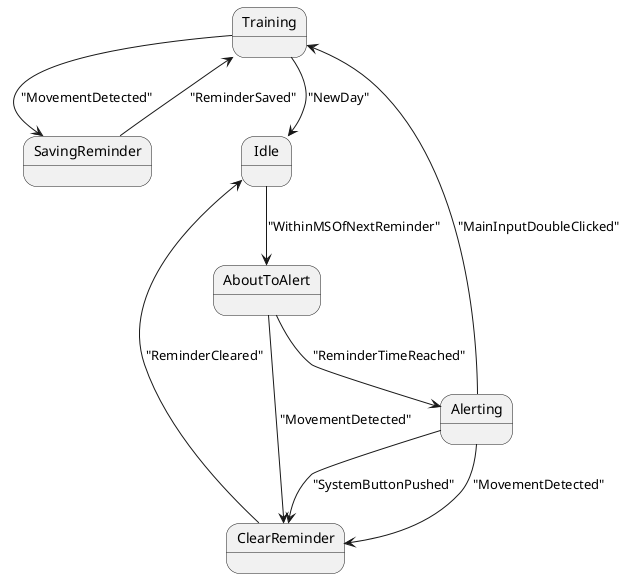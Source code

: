 @startuml
                    
state Training
state SavingReminder
state Idle
state AboutToAlert
state Alerting
state ClearReminder

Training --> SavingReminder : "MovementDetected"
    
Training --> Idle : "NewDay"
    
SavingReminder --> Training : "ReminderSaved"
    
Idle --> AboutToAlert : "WithinMSOfNextReminder"
    
AboutToAlert --> Alerting : "ReminderTimeReached"
    
AboutToAlert --> ClearReminder : "MovementDetected"
    
Alerting --> Training : "MainInputDoubleClicked"
    
Alerting --> ClearReminder : "SystemButtonPushed"
    
Alerting --> ClearReminder : "MovementDetected"
    
ClearReminder --> Idle : "ReminderCleared"
    
@enduml                    